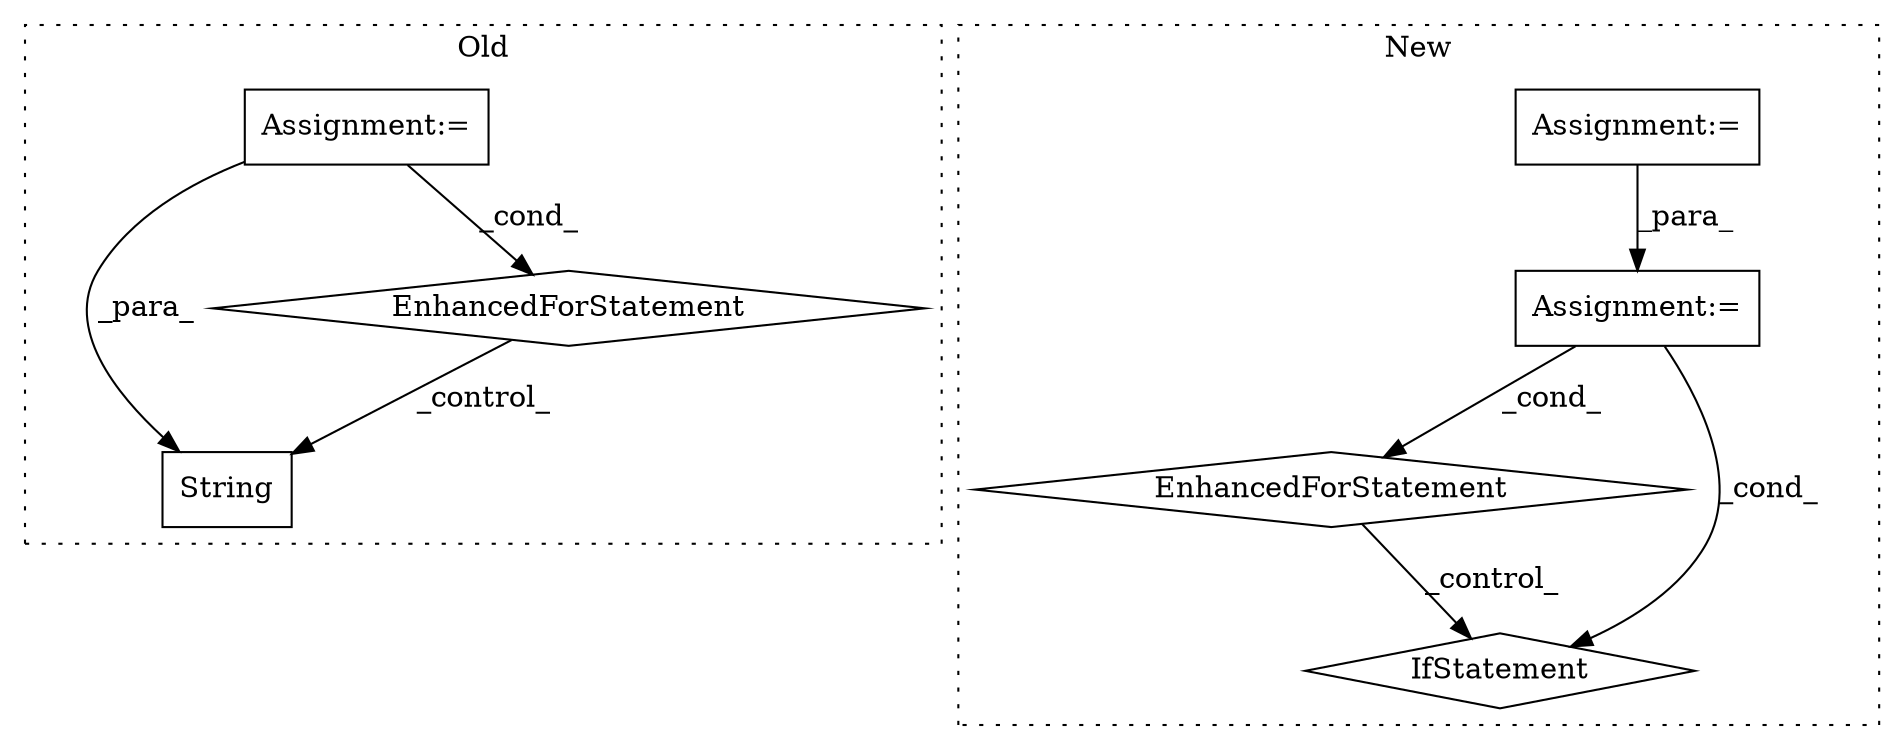 digraph G {
subgraph cluster0 {
1 [label="String" a="32" s="817,841" l="7,1" shape="box"];
5 [label="EnhancedForStatement" a="70" s="701,775" l="53,2" shape="diamond"];
6 [label="Assignment:=" a="7" s="701,775" l="53,2" shape="box"];
label = "Old";
style="dotted";
}
subgraph cluster1 {
2 [label="EnhancedForStatement" a="70" s="835,905" l="53,2" shape="diamond"];
3 [label="Assignment:=" a="7" s="552" l="14" shape="box"];
4 [label="Assignment:=" a="7" s="645" l="20" shape="box"];
7 [label="IfStatement" a="25" s="915,937" l="10,2" shape="diamond"];
label = "New";
style="dotted";
}
2 -> 7 [label="_control_"];
3 -> 7 [label="_cond_"];
3 -> 2 [label="_cond_"];
4 -> 3 [label="_para_"];
5 -> 1 [label="_control_"];
6 -> 1 [label="_para_"];
6 -> 5 [label="_cond_"];
}